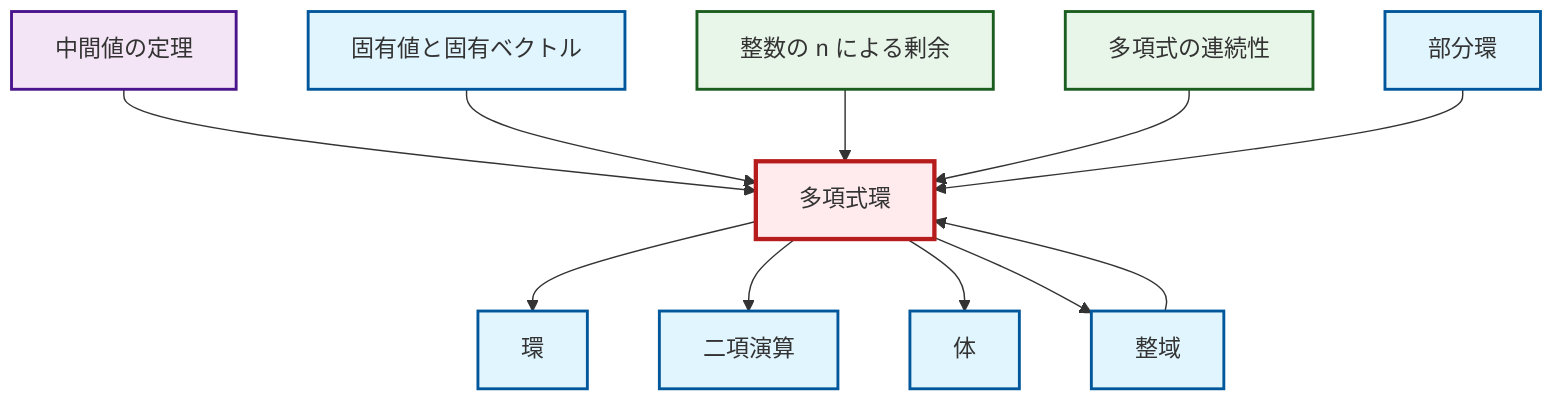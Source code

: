 graph TD
    classDef definition fill:#e1f5fe,stroke:#01579b,stroke-width:2px
    classDef theorem fill:#f3e5f5,stroke:#4a148c,stroke-width:2px
    classDef axiom fill:#fff3e0,stroke:#e65100,stroke-width:2px
    classDef example fill:#e8f5e9,stroke:#1b5e20,stroke-width:2px
    classDef current fill:#ffebee,stroke:#b71c1c,stroke-width:3px
    thm-intermediate-value["中間値の定理"]:::theorem
    def-subring["部分環"]:::definition
    def-eigenvalue-eigenvector["固有値と固有ベクトル"]:::definition
    ex-quotient-integers-mod-n["整数の n による剰余"]:::example
    def-polynomial-ring["多項式環"]:::definition
    def-integral-domain["整域"]:::definition
    def-field["体"]:::definition
    def-binary-operation["二項演算"]:::definition
    def-ring["環"]:::definition
    ex-polynomial-continuity["多項式の連続性"]:::example
    def-polynomial-ring --> def-ring
    thm-intermediate-value --> def-polynomial-ring
    def-eigenvalue-eigenvector --> def-polynomial-ring
    ex-quotient-integers-mod-n --> def-polynomial-ring
    def-integral-domain --> def-polynomial-ring
    def-polynomial-ring --> def-binary-operation
    ex-polynomial-continuity --> def-polynomial-ring
    def-subring --> def-polynomial-ring
    def-polynomial-ring --> def-field
    def-polynomial-ring --> def-integral-domain
    class def-polynomial-ring current